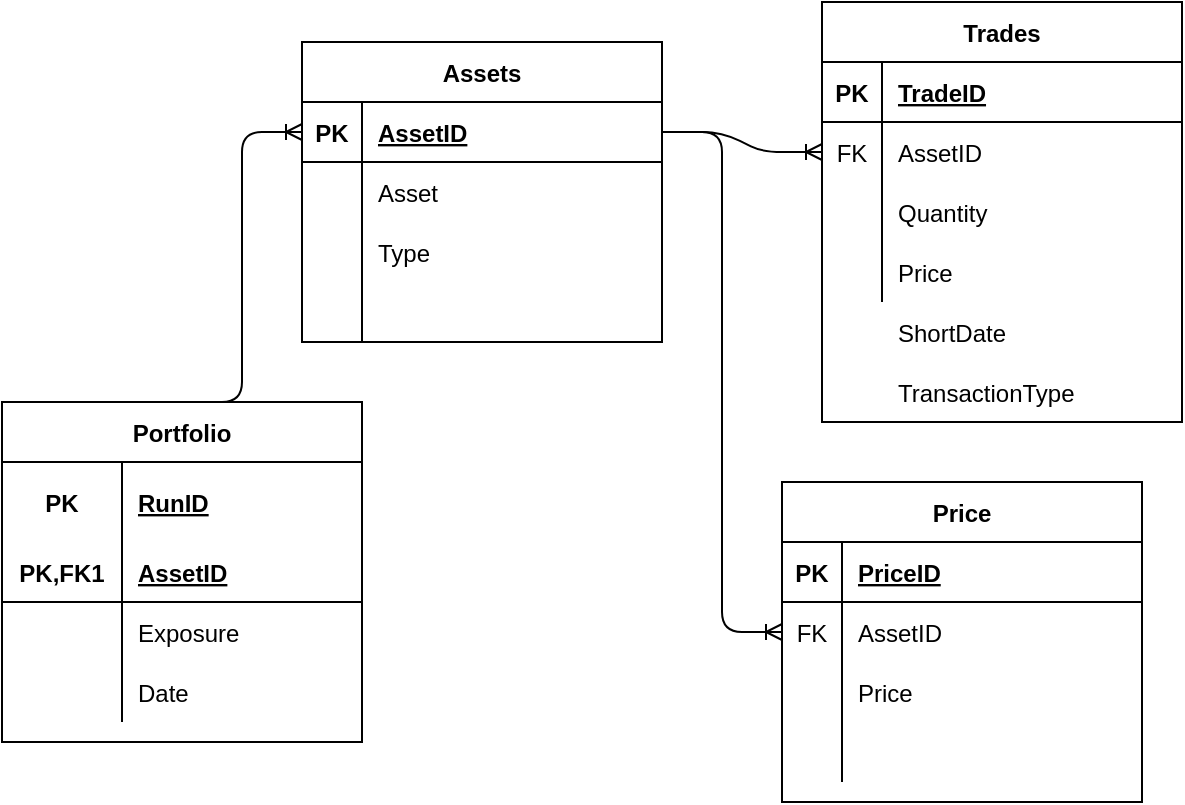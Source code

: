 <mxfile version="14.8.4" type="github"><diagram id="1b62j_2dGrSBZFtei-9C" name="Page-1"><mxGraphModel dx="1298" dy="762" grid="1" gridSize="10" guides="1" tooltips="1" connect="1" arrows="1" fold="1" page="1" pageScale="1" pageWidth="827" pageHeight="1169" math="0" shadow="0"><root><mxCell id="0"/><mxCell id="1" parent="0"/><mxCell id="0LR_5BjW1SLgUSJdXiru-9" value="Assets" style="shape=table;startSize=30;container=1;collapsible=1;childLayout=tableLayout;fixedRows=1;rowLines=0;fontStyle=1;align=center;resizeLast=1;" vertex="1" parent="1"><mxGeometry x="260" y="140" width="180" height="150" as="geometry"/></mxCell><mxCell id="0LR_5BjW1SLgUSJdXiru-10" value="" style="shape=partialRectangle;collapsible=0;dropTarget=0;pointerEvents=0;fillColor=none;top=0;left=0;bottom=1;right=0;points=[[0,0.5],[1,0.5]];portConstraint=eastwest;" vertex="1" parent="0LR_5BjW1SLgUSJdXiru-9"><mxGeometry y="30" width="180" height="30" as="geometry"/></mxCell><mxCell id="0LR_5BjW1SLgUSJdXiru-11" value="PK" style="shape=partialRectangle;connectable=0;fillColor=none;top=0;left=0;bottom=0;right=0;fontStyle=1;overflow=hidden;" vertex="1" parent="0LR_5BjW1SLgUSJdXiru-10"><mxGeometry width="30" height="30" as="geometry"/></mxCell><mxCell id="0LR_5BjW1SLgUSJdXiru-12" value="AssetID" style="shape=partialRectangle;connectable=0;fillColor=none;top=0;left=0;bottom=0;right=0;align=left;spacingLeft=6;fontStyle=5;overflow=hidden;" vertex="1" parent="0LR_5BjW1SLgUSJdXiru-10"><mxGeometry x="30" width="150" height="30" as="geometry"/></mxCell><mxCell id="0LR_5BjW1SLgUSJdXiru-13" value="" style="shape=partialRectangle;collapsible=0;dropTarget=0;pointerEvents=0;fillColor=none;top=0;left=0;bottom=0;right=0;points=[[0,0.5],[1,0.5]];portConstraint=eastwest;" vertex="1" parent="0LR_5BjW1SLgUSJdXiru-9"><mxGeometry y="60" width="180" height="30" as="geometry"/></mxCell><mxCell id="0LR_5BjW1SLgUSJdXiru-14" value="" style="shape=partialRectangle;connectable=0;fillColor=none;top=0;left=0;bottom=0;right=0;editable=1;overflow=hidden;" vertex="1" parent="0LR_5BjW1SLgUSJdXiru-13"><mxGeometry width="30" height="30" as="geometry"/></mxCell><mxCell id="0LR_5BjW1SLgUSJdXiru-15" value="Asset" style="shape=partialRectangle;connectable=0;fillColor=none;top=0;left=0;bottom=0;right=0;align=left;spacingLeft=6;overflow=hidden;" vertex="1" parent="0LR_5BjW1SLgUSJdXiru-13"><mxGeometry x="30" width="150" height="30" as="geometry"/></mxCell><mxCell id="0LR_5BjW1SLgUSJdXiru-16" value="" style="shape=partialRectangle;collapsible=0;dropTarget=0;pointerEvents=0;fillColor=none;top=0;left=0;bottom=0;right=0;points=[[0,0.5],[1,0.5]];portConstraint=eastwest;" vertex="1" parent="0LR_5BjW1SLgUSJdXiru-9"><mxGeometry y="90" width="180" height="30" as="geometry"/></mxCell><mxCell id="0LR_5BjW1SLgUSJdXiru-17" value="" style="shape=partialRectangle;connectable=0;fillColor=none;top=0;left=0;bottom=0;right=0;editable=1;overflow=hidden;" vertex="1" parent="0LR_5BjW1SLgUSJdXiru-16"><mxGeometry width="30" height="30" as="geometry"/></mxCell><mxCell id="0LR_5BjW1SLgUSJdXiru-18" value="Type" style="shape=partialRectangle;connectable=0;fillColor=none;top=0;left=0;bottom=0;right=0;align=left;spacingLeft=6;overflow=hidden;" vertex="1" parent="0LR_5BjW1SLgUSJdXiru-16"><mxGeometry x="30" width="150" height="30" as="geometry"/></mxCell><mxCell id="0LR_5BjW1SLgUSJdXiru-19" value="" style="shape=partialRectangle;collapsible=0;dropTarget=0;pointerEvents=0;fillColor=none;top=0;left=0;bottom=0;right=0;points=[[0,0.5],[1,0.5]];portConstraint=eastwest;" vertex="1" parent="0LR_5BjW1SLgUSJdXiru-9"><mxGeometry y="120" width="180" height="30" as="geometry"/></mxCell><mxCell id="0LR_5BjW1SLgUSJdXiru-20" value="" style="shape=partialRectangle;connectable=0;fillColor=none;top=0;left=0;bottom=0;right=0;editable=1;overflow=hidden;" vertex="1" parent="0LR_5BjW1SLgUSJdXiru-19"><mxGeometry width="30" height="30" as="geometry"/></mxCell><mxCell id="0LR_5BjW1SLgUSJdXiru-21" value="" style="shape=partialRectangle;connectable=0;fillColor=none;top=0;left=0;bottom=0;right=0;align=left;spacingLeft=6;overflow=hidden;" vertex="1" parent="0LR_5BjW1SLgUSJdXiru-19"><mxGeometry x="30" width="150" height="30" as="geometry"/></mxCell><mxCell id="0LR_5BjW1SLgUSJdXiru-35" value="Trades" style="shape=table;startSize=30;container=1;collapsible=1;childLayout=tableLayout;fixedRows=1;rowLines=0;fontStyle=1;align=center;resizeLast=1;" vertex="1" parent="1"><mxGeometry x="520" y="120" width="180" height="210" as="geometry"/></mxCell><mxCell id="0LR_5BjW1SLgUSJdXiru-36" value="" style="shape=partialRectangle;collapsible=0;dropTarget=0;pointerEvents=0;fillColor=none;top=0;left=0;bottom=1;right=0;points=[[0,0.5],[1,0.5]];portConstraint=eastwest;" vertex="1" parent="0LR_5BjW1SLgUSJdXiru-35"><mxGeometry y="30" width="180" height="30" as="geometry"/></mxCell><mxCell id="0LR_5BjW1SLgUSJdXiru-37" value="PK" style="shape=partialRectangle;connectable=0;fillColor=none;top=0;left=0;bottom=0;right=0;fontStyle=1;overflow=hidden;" vertex="1" parent="0LR_5BjW1SLgUSJdXiru-36"><mxGeometry width="30" height="30" as="geometry"/></mxCell><mxCell id="0LR_5BjW1SLgUSJdXiru-38" value="TradeID" style="shape=partialRectangle;connectable=0;fillColor=none;top=0;left=0;bottom=0;right=0;align=left;spacingLeft=6;fontStyle=5;overflow=hidden;" vertex="1" parent="0LR_5BjW1SLgUSJdXiru-36"><mxGeometry x="30" width="150" height="30" as="geometry"/></mxCell><mxCell id="0LR_5BjW1SLgUSJdXiru-39" value="" style="shape=partialRectangle;collapsible=0;dropTarget=0;pointerEvents=0;fillColor=none;top=0;left=0;bottom=0;right=0;points=[[0,0.5],[1,0.5]];portConstraint=eastwest;" vertex="1" parent="0LR_5BjW1SLgUSJdXiru-35"><mxGeometry y="60" width="180" height="30" as="geometry"/></mxCell><mxCell id="0LR_5BjW1SLgUSJdXiru-40" value="FK" style="shape=partialRectangle;connectable=0;fillColor=none;top=0;left=0;bottom=0;right=0;editable=1;overflow=hidden;" vertex="1" parent="0LR_5BjW1SLgUSJdXiru-39"><mxGeometry width="30" height="30" as="geometry"/></mxCell><mxCell id="0LR_5BjW1SLgUSJdXiru-41" value="AssetID" style="shape=partialRectangle;connectable=0;fillColor=none;top=0;left=0;bottom=0;right=0;align=left;spacingLeft=6;overflow=hidden;" vertex="1" parent="0LR_5BjW1SLgUSJdXiru-39"><mxGeometry x="30" width="150" height="30" as="geometry"/></mxCell><mxCell id="0LR_5BjW1SLgUSJdXiru-42" value="" style="shape=partialRectangle;collapsible=0;dropTarget=0;pointerEvents=0;fillColor=none;top=0;left=0;bottom=0;right=0;points=[[0,0.5],[1,0.5]];portConstraint=eastwest;" vertex="1" parent="0LR_5BjW1SLgUSJdXiru-35"><mxGeometry y="90" width="180" height="30" as="geometry"/></mxCell><mxCell id="0LR_5BjW1SLgUSJdXiru-43" value="" style="shape=partialRectangle;connectable=0;fillColor=none;top=0;left=0;bottom=0;right=0;editable=1;overflow=hidden;" vertex="1" parent="0LR_5BjW1SLgUSJdXiru-42"><mxGeometry width="30" height="30" as="geometry"/></mxCell><mxCell id="0LR_5BjW1SLgUSJdXiru-44" value="Quantity" style="shape=partialRectangle;connectable=0;fillColor=none;top=0;left=0;bottom=0;right=0;align=left;spacingLeft=6;overflow=hidden;" vertex="1" parent="0LR_5BjW1SLgUSJdXiru-42"><mxGeometry x="30" width="150" height="30" as="geometry"/></mxCell><mxCell id="0LR_5BjW1SLgUSJdXiru-45" value="" style="shape=partialRectangle;collapsible=0;dropTarget=0;pointerEvents=0;fillColor=none;top=0;left=0;bottom=0;right=0;points=[[0,0.5],[1,0.5]];portConstraint=eastwest;" vertex="1" parent="0LR_5BjW1SLgUSJdXiru-35"><mxGeometry y="120" width="180" height="30" as="geometry"/></mxCell><mxCell id="0LR_5BjW1SLgUSJdXiru-46" value="" style="shape=partialRectangle;connectable=0;fillColor=none;top=0;left=0;bottom=0;right=0;editable=1;overflow=hidden;" vertex="1" parent="0LR_5BjW1SLgUSJdXiru-45"><mxGeometry width="30" height="30" as="geometry"/></mxCell><mxCell id="0LR_5BjW1SLgUSJdXiru-47" value="Price" style="shape=partialRectangle;connectable=0;fillColor=none;top=0;left=0;bottom=0;right=0;align=left;spacingLeft=6;overflow=hidden;" vertex="1" parent="0LR_5BjW1SLgUSJdXiru-45"><mxGeometry x="30" width="150" height="30" as="geometry"/></mxCell><mxCell id="0LR_5BjW1SLgUSJdXiru-48" value="" style="edgeStyle=entityRelationEdgeStyle;fontSize=12;html=1;endArrow=ERoneToMany;exitX=1;exitY=0.5;exitDx=0;exitDy=0;entryX=0;entryY=0.5;entryDx=0;entryDy=0;" edge="1" parent="1" source="0LR_5BjW1SLgUSJdXiru-10" target="0LR_5BjW1SLgUSJdXiru-39"><mxGeometry width="100" height="100" relative="1" as="geometry"><mxPoint x="404" y="195" as="sourcePoint"/><mxPoint x="564" y="205" as="targetPoint"/></mxGeometry></mxCell><mxCell id="0LR_5BjW1SLgUSJdXiru-49" value="ShortDate" style="shape=partialRectangle;connectable=0;fillColor=none;top=0;left=0;bottom=0;right=0;align=left;spacingLeft=6;overflow=hidden;" vertex="1" parent="1"><mxGeometry x="550" y="270" width="150" height="30" as="geometry"/></mxCell><mxCell id="0LR_5BjW1SLgUSJdXiru-50" value="TransactionType" style="shape=partialRectangle;connectable=0;fillColor=none;top=0;left=0;bottom=0;right=0;align=left;spacingLeft=6;overflow=hidden;" vertex="1" parent="1"><mxGeometry x="550" y="300" width="150" height="30" as="geometry"/></mxCell><mxCell id="0LR_5BjW1SLgUSJdXiru-93" value="Portfolio" style="shape=table;startSize=30;container=1;collapsible=1;childLayout=tableLayout;fixedRows=1;rowLines=0;fontStyle=1;align=center;resizeLast=1;" vertex="1" parent="1"><mxGeometry x="110" y="320" width="180" height="170" as="geometry"/></mxCell><mxCell id="0LR_5BjW1SLgUSJdXiru-94" value="" style="shape=partialRectangle;collapsible=0;dropTarget=0;pointerEvents=0;fillColor=none;top=0;left=0;bottom=0;right=0;points=[[0,0.5],[1,0.5]];portConstraint=eastwest;" vertex="1" parent="0LR_5BjW1SLgUSJdXiru-93"><mxGeometry y="30" width="180" height="40" as="geometry"/></mxCell><mxCell id="0LR_5BjW1SLgUSJdXiru-95" value="PK" style="shape=partialRectangle;connectable=0;fillColor=none;top=0;left=0;bottom=0;right=0;fontStyle=1;overflow=hidden;" vertex="1" parent="0LR_5BjW1SLgUSJdXiru-94"><mxGeometry width="60" height="40" as="geometry"/></mxCell><mxCell id="0LR_5BjW1SLgUSJdXiru-96" value="RunID" style="shape=partialRectangle;connectable=0;fillColor=none;top=0;left=0;bottom=0;right=0;align=left;spacingLeft=6;fontStyle=5;overflow=hidden;" vertex="1" parent="0LR_5BjW1SLgUSJdXiru-94"><mxGeometry x="60" width="120" height="40" as="geometry"/></mxCell><mxCell id="0LR_5BjW1SLgUSJdXiru-97" value="" style="shape=partialRectangle;collapsible=0;dropTarget=0;pointerEvents=0;fillColor=none;top=0;left=0;bottom=1;right=0;points=[[0,0.5],[1,0.5]];portConstraint=eastwest;" vertex="1" parent="0LR_5BjW1SLgUSJdXiru-93"><mxGeometry y="70" width="180" height="30" as="geometry"/></mxCell><mxCell id="0LR_5BjW1SLgUSJdXiru-98" value="PK,FK1" style="shape=partialRectangle;connectable=0;fillColor=none;top=0;left=0;bottom=0;right=0;fontStyle=1;overflow=hidden;" vertex="1" parent="0LR_5BjW1SLgUSJdXiru-97"><mxGeometry width="60" height="30" as="geometry"/></mxCell><mxCell id="0LR_5BjW1SLgUSJdXiru-99" value="AssetID" style="shape=partialRectangle;connectable=0;fillColor=none;top=0;left=0;bottom=0;right=0;align=left;spacingLeft=6;fontStyle=5;overflow=hidden;" vertex="1" parent="0LR_5BjW1SLgUSJdXiru-97"><mxGeometry x="60" width="120" height="30" as="geometry"/></mxCell><mxCell id="0LR_5BjW1SLgUSJdXiru-100" value="" style="shape=partialRectangle;collapsible=0;dropTarget=0;pointerEvents=0;fillColor=none;top=0;left=0;bottom=0;right=0;points=[[0,0.5],[1,0.5]];portConstraint=eastwest;" vertex="1" parent="0LR_5BjW1SLgUSJdXiru-93"><mxGeometry y="100" width="180" height="30" as="geometry"/></mxCell><mxCell id="0LR_5BjW1SLgUSJdXiru-101" value="" style="shape=partialRectangle;connectable=0;fillColor=none;top=0;left=0;bottom=0;right=0;editable=1;overflow=hidden;" vertex="1" parent="0LR_5BjW1SLgUSJdXiru-100"><mxGeometry width="60" height="30" as="geometry"/></mxCell><mxCell id="0LR_5BjW1SLgUSJdXiru-102" value="Exposure" style="shape=partialRectangle;connectable=0;fillColor=none;top=0;left=0;bottom=0;right=0;align=left;spacingLeft=6;overflow=hidden;" vertex="1" parent="0LR_5BjW1SLgUSJdXiru-100"><mxGeometry x="60" width="120" height="30" as="geometry"/></mxCell><mxCell id="0LR_5BjW1SLgUSJdXiru-103" value="" style="shape=partialRectangle;collapsible=0;dropTarget=0;pointerEvents=0;fillColor=none;top=0;left=0;bottom=0;right=0;points=[[0,0.5],[1,0.5]];portConstraint=eastwest;" vertex="1" parent="0LR_5BjW1SLgUSJdXiru-93"><mxGeometry y="130" width="180" height="30" as="geometry"/></mxCell><mxCell id="0LR_5BjW1SLgUSJdXiru-104" value="" style="shape=partialRectangle;connectable=0;fillColor=none;top=0;left=0;bottom=0;right=0;editable=1;overflow=hidden;" vertex="1" parent="0LR_5BjW1SLgUSJdXiru-103"><mxGeometry width="60" height="30" as="geometry"/></mxCell><mxCell id="0LR_5BjW1SLgUSJdXiru-105" value="Date" style="shape=partialRectangle;connectable=0;fillColor=none;top=0;left=0;bottom=0;right=0;align=left;spacingLeft=6;overflow=hidden;" vertex="1" parent="0LR_5BjW1SLgUSJdXiru-103"><mxGeometry x="60" width="120" height="30" as="geometry"/></mxCell><mxCell id="0LR_5BjW1SLgUSJdXiru-106" value="" style="edgeStyle=entityRelationEdgeStyle;fontSize=12;html=1;endArrow=ERoneToMany;exitX=0.5;exitY=0;exitDx=0;exitDy=0;entryX=0;entryY=0.5;entryDx=0;entryDy=0;" edge="1" parent="1" source="0LR_5BjW1SLgUSJdXiru-93" target="0LR_5BjW1SLgUSJdXiru-10"><mxGeometry width="100" height="100" relative="1" as="geometry"><mxPoint x="410" y="530" as="sourcePoint"/><mxPoint x="510" y="430" as="targetPoint"/></mxGeometry></mxCell><mxCell id="0LR_5BjW1SLgUSJdXiru-107" value="Price" style="shape=table;startSize=30;container=1;collapsible=1;childLayout=tableLayout;fixedRows=1;rowLines=0;fontStyle=1;align=center;resizeLast=1;" vertex="1" parent="1"><mxGeometry x="500" y="360" width="180" height="160" as="geometry"/></mxCell><mxCell id="0LR_5BjW1SLgUSJdXiru-108" value="" style="shape=partialRectangle;collapsible=0;dropTarget=0;pointerEvents=0;fillColor=none;top=0;left=0;bottom=1;right=0;points=[[0,0.5],[1,0.5]];portConstraint=eastwest;" vertex="1" parent="0LR_5BjW1SLgUSJdXiru-107"><mxGeometry y="30" width="180" height="30" as="geometry"/></mxCell><mxCell id="0LR_5BjW1SLgUSJdXiru-109" value="PK" style="shape=partialRectangle;connectable=0;fillColor=none;top=0;left=0;bottom=0;right=0;fontStyle=1;overflow=hidden;" vertex="1" parent="0LR_5BjW1SLgUSJdXiru-108"><mxGeometry width="30" height="30" as="geometry"/></mxCell><mxCell id="0LR_5BjW1SLgUSJdXiru-110" value="PriceID" style="shape=partialRectangle;connectable=0;fillColor=none;top=0;left=0;bottom=0;right=0;align=left;spacingLeft=6;fontStyle=5;overflow=hidden;" vertex="1" parent="0LR_5BjW1SLgUSJdXiru-108"><mxGeometry x="30" width="150" height="30" as="geometry"/></mxCell><mxCell id="0LR_5BjW1SLgUSJdXiru-111" value="" style="shape=partialRectangle;collapsible=0;dropTarget=0;pointerEvents=0;fillColor=none;top=0;left=0;bottom=0;right=0;points=[[0,0.5],[1,0.5]];portConstraint=eastwest;" vertex="1" parent="0LR_5BjW1SLgUSJdXiru-107"><mxGeometry y="60" width="180" height="30" as="geometry"/></mxCell><mxCell id="0LR_5BjW1SLgUSJdXiru-112" value="FK" style="shape=partialRectangle;connectable=0;fillColor=none;top=0;left=0;bottom=0;right=0;editable=1;overflow=hidden;" vertex="1" parent="0LR_5BjW1SLgUSJdXiru-111"><mxGeometry width="30" height="30" as="geometry"/></mxCell><mxCell id="0LR_5BjW1SLgUSJdXiru-113" value="AssetID" style="shape=partialRectangle;connectable=0;fillColor=none;top=0;left=0;bottom=0;right=0;align=left;spacingLeft=6;overflow=hidden;" vertex="1" parent="0LR_5BjW1SLgUSJdXiru-111"><mxGeometry x="30" width="150" height="30" as="geometry"/></mxCell><mxCell id="0LR_5BjW1SLgUSJdXiru-114" value="" style="shape=partialRectangle;collapsible=0;dropTarget=0;pointerEvents=0;fillColor=none;top=0;left=0;bottom=0;right=0;points=[[0,0.5],[1,0.5]];portConstraint=eastwest;" vertex="1" parent="0LR_5BjW1SLgUSJdXiru-107"><mxGeometry y="90" width="180" height="30" as="geometry"/></mxCell><mxCell id="0LR_5BjW1SLgUSJdXiru-115" value="" style="shape=partialRectangle;connectable=0;fillColor=none;top=0;left=0;bottom=0;right=0;editable=1;overflow=hidden;" vertex="1" parent="0LR_5BjW1SLgUSJdXiru-114"><mxGeometry width="30" height="30" as="geometry"/></mxCell><mxCell id="0LR_5BjW1SLgUSJdXiru-116" value="Price" style="shape=partialRectangle;connectable=0;fillColor=none;top=0;left=0;bottom=0;right=0;align=left;spacingLeft=6;overflow=hidden;" vertex="1" parent="0LR_5BjW1SLgUSJdXiru-114"><mxGeometry x="30" width="150" height="30" as="geometry"/></mxCell><mxCell id="0LR_5BjW1SLgUSJdXiru-117" value="" style="shape=partialRectangle;collapsible=0;dropTarget=0;pointerEvents=0;fillColor=none;top=0;left=0;bottom=0;right=0;points=[[0,0.5],[1,0.5]];portConstraint=eastwest;" vertex="1" parent="0LR_5BjW1SLgUSJdXiru-107"><mxGeometry y="120" width="180" height="30" as="geometry"/></mxCell><mxCell id="0LR_5BjW1SLgUSJdXiru-118" value="" style="shape=partialRectangle;connectable=0;fillColor=none;top=0;left=0;bottom=0;right=0;editable=1;overflow=hidden;" vertex="1" parent="0LR_5BjW1SLgUSJdXiru-117"><mxGeometry width="30" height="30" as="geometry"/></mxCell><mxCell id="0LR_5BjW1SLgUSJdXiru-119" value="" style="shape=partialRectangle;connectable=0;fillColor=none;top=0;left=0;bottom=0;right=0;align=left;spacingLeft=6;overflow=hidden;" vertex="1" parent="0LR_5BjW1SLgUSJdXiru-117"><mxGeometry x="30" width="150" height="30" as="geometry"/></mxCell><mxCell id="0LR_5BjW1SLgUSJdXiru-120" value="" style="edgeStyle=entityRelationEdgeStyle;fontSize=12;html=1;endArrow=ERoneToMany;exitX=1;exitY=0.5;exitDx=0;exitDy=0;entryX=0;entryY=0.5;entryDx=0;entryDy=0;" edge="1" parent="1" source="0LR_5BjW1SLgUSJdXiru-10" target="0LR_5BjW1SLgUSJdXiru-111"><mxGeometry width="100" height="100" relative="1" as="geometry"><mxPoint x="450" y="240" as="sourcePoint"/><mxPoint x="500" y="360" as="targetPoint"/></mxGeometry></mxCell></root></mxGraphModel></diagram></mxfile>